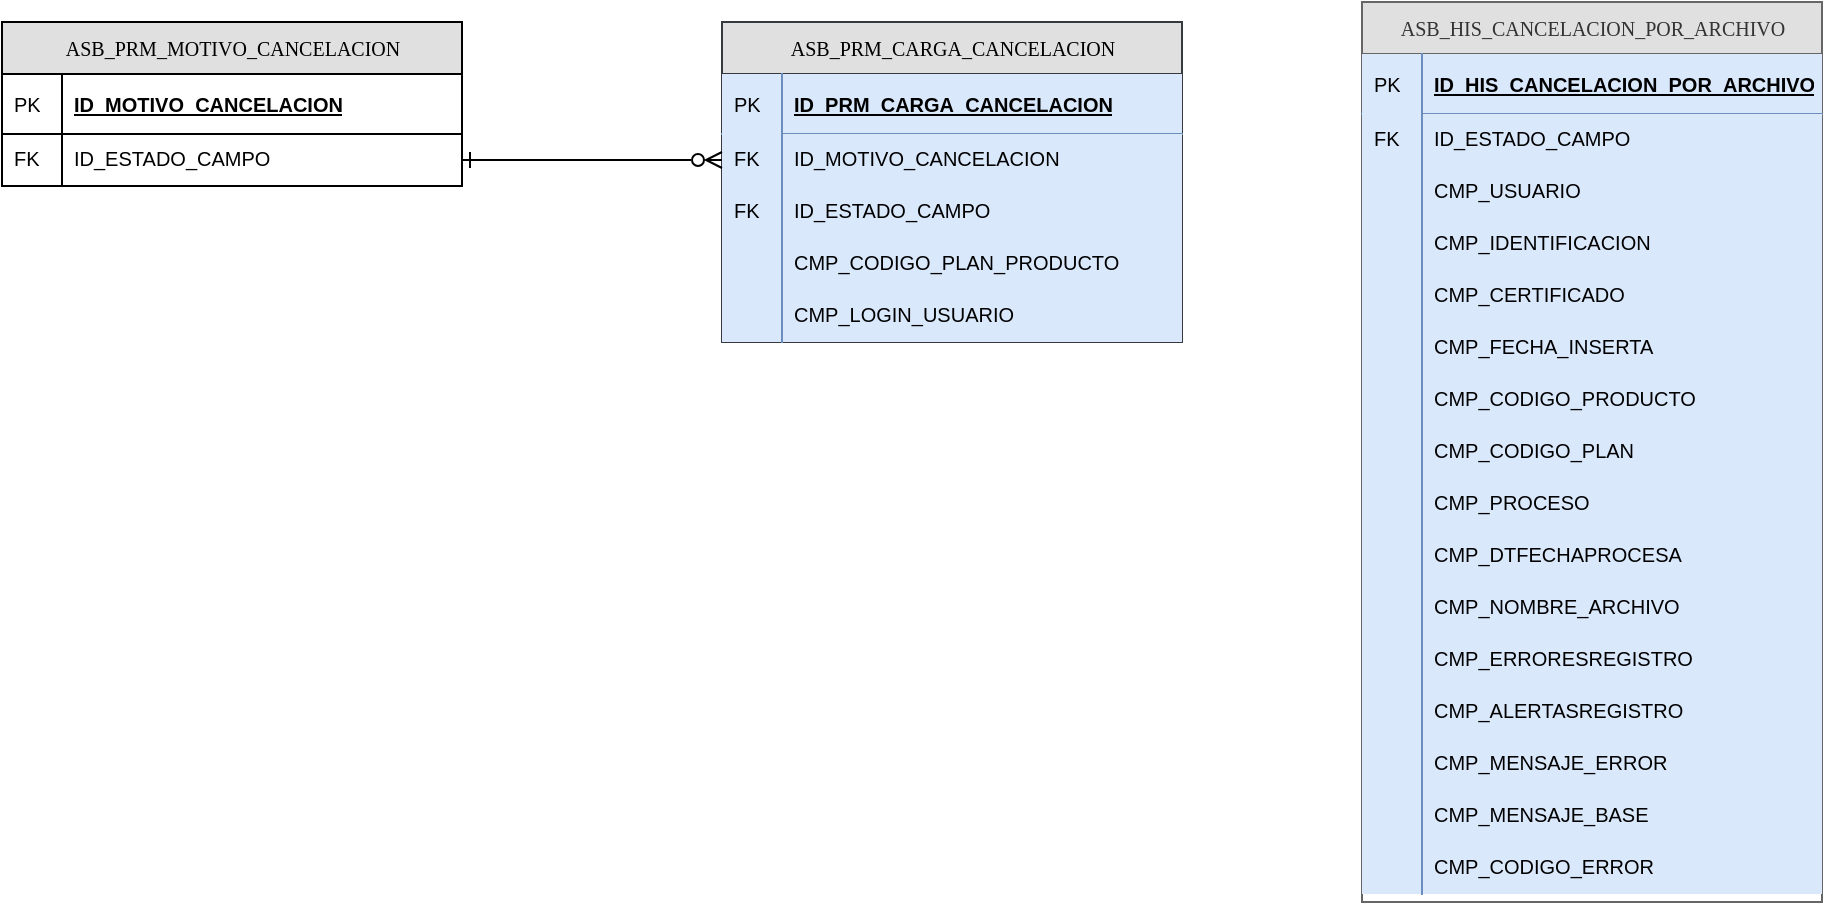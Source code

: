 <mxfile version="24.0.2" type="github">
  <diagram name="Page-1" id="e56a1550-8fbb-45ad-956c-1786394a9013">
    <mxGraphModel dx="1411" dy="814" grid="1" gridSize="10" guides="1" tooltips="1" connect="1" arrows="1" fold="1" page="1" pageScale="1" pageWidth="1100" pageHeight="850" background="none" math="0" shadow="0">
      <root>
        <mxCell id="0" />
        <mxCell id="1" parent="0" />
        <mxCell id="2e49270ec7c68f3f-80" value="ASB_PRM_MOTIVO_CANCELACION" style="swimlane;html=1;fontStyle=0;childLayout=stackLayout;horizontal=1;startSize=26;fillColor=#e0e0e0;horizontalStack=0;resizeParent=1;resizeLast=0;collapsible=1;marginBottom=0;swimlaneFillColor=#ffffff;align=center;rounded=0;shadow=0;comic=0;labelBackgroundColor=none;strokeWidth=1;fontFamily=Verdana;fontSize=10;" parent="1" vertex="1">
          <mxGeometry x="95" y="120" width="230" height="82" as="geometry" />
        </mxCell>
        <mxCell id="2e49270ec7c68f3f-81" value="ID_MOTIVO_CANCELACION" style="shape=partialRectangle;top=0;left=0;right=0;bottom=1;html=1;align=left;verticalAlign=middle;fillColor=none;spacingLeft=34;spacingRight=4;whiteSpace=wrap;overflow=hidden;rotatable=0;points=[[0,0.5],[1,0.5]];portConstraint=eastwest;dropTarget=0;fontStyle=5;fontSize=10;" parent="2e49270ec7c68f3f-80" vertex="1">
          <mxGeometry y="26" width="230" height="30" as="geometry" />
        </mxCell>
        <mxCell id="2e49270ec7c68f3f-82" value="PK" style="shape=partialRectangle;top=0;left=0;bottom=0;html=1;fillColor=none;align=left;verticalAlign=middle;spacingLeft=4;spacingRight=4;whiteSpace=wrap;overflow=hidden;rotatable=0;points=[];portConstraint=eastwest;part=1;fontSize=10;" parent="2e49270ec7c68f3f-81" vertex="1" connectable="0">
          <mxGeometry width="30" height="30" as="geometry" />
        </mxCell>
        <mxCell id="2e49270ec7c68f3f-83" value="ID_ESTADO_CAMPO" style="shape=partialRectangle;top=0;left=0;right=0;bottom=0;html=1;align=left;verticalAlign=top;fillColor=none;spacingLeft=34;spacingRight=4;whiteSpace=wrap;overflow=hidden;rotatable=0;points=[[0,0.5],[1,0.5]];portConstraint=eastwest;dropTarget=0;fontSize=10;" parent="2e49270ec7c68f3f-80" vertex="1">
          <mxGeometry y="56" width="230" height="26" as="geometry" />
        </mxCell>
        <mxCell id="2e49270ec7c68f3f-84" value="FK" style="shape=partialRectangle;top=0;left=0;bottom=0;html=1;fillColor=none;align=left;verticalAlign=top;spacingLeft=4;spacingRight=4;whiteSpace=wrap;overflow=hidden;rotatable=0;points=[];portConstraint=eastwest;part=1;fontSize=10;" parent="2e49270ec7c68f3f-83" vertex="1" connectable="0">
          <mxGeometry width="30" height="26" as="geometry" />
        </mxCell>
        <mxCell id="RJYBSfsskYWp9tUyQjeH-1" value="ASB_PRM_CARGA_CANCELACION" style="swimlane;html=1;fontStyle=0;childLayout=stackLayout;horizontal=1;startSize=26;fillColor=#e0e0e0;horizontalStack=0;resizeParent=1;resizeLast=0;collapsible=1;marginBottom=0;swimlaneFillColor=#ffffff;align=center;rounded=0;shadow=0;comic=0;labelBackgroundColor=none;strokeWidth=1;fontFamily=Verdana;fontSize=10;strokeColor=#36393d;" vertex="1" parent="1">
          <mxGeometry x="455" y="120" width="230" height="160" as="geometry" />
        </mxCell>
        <mxCell id="RJYBSfsskYWp9tUyQjeH-2" value="ID_PRM_CARGA_CANCELACION" style="shape=partialRectangle;top=0;left=0;right=0;bottom=1;html=1;align=left;verticalAlign=middle;fillColor=#dae8fc;spacingLeft=34;spacingRight=4;whiteSpace=wrap;overflow=hidden;rotatable=0;points=[[0,0.5],[1,0.5]];portConstraint=eastwest;dropTarget=0;fontStyle=5;fontSize=10;strokeColor=#6c8ebf;" vertex="1" parent="RJYBSfsskYWp9tUyQjeH-1">
          <mxGeometry y="26" width="230" height="30" as="geometry" />
        </mxCell>
        <mxCell id="RJYBSfsskYWp9tUyQjeH-3" value="PK" style="shape=partialRectangle;top=0;left=0;bottom=0;html=1;fillColor=#dae8fc;align=left;verticalAlign=middle;spacingLeft=4;spacingRight=4;whiteSpace=wrap;overflow=hidden;rotatable=0;points=[];portConstraint=eastwest;part=1;fontSize=10;strokeColor=#6c8ebf;" vertex="1" connectable="0" parent="RJYBSfsskYWp9tUyQjeH-2">
          <mxGeometry width="30" height="30" as="geometry" />
        </mxCell>
        <mxCell id="RJYBSfsskYWp9tUyQjeH-4" value="ID_MOTIVO_CANCELACION" style="shape=partialRectangle;top=0;left=0;right=0;bottom=0;html=1;align=left;verticalAlign=top;fillColor=#dae8fc;spacingLeft=34;spacingRight=4;whiteSpace=wrap;overflow=hidden;rotatable=0;points=[[0,0.5],[1,0.5]];portConstraint=eastwest;dropTarget=0;fontSize=10;strokeColor=#6c8ebf;" vertex="1" parent="RJYBSfsskYWp9tUyQjeH-1">
          <mxGeometry y="56" width="230" height="26" as="geometry" />
        </mxCell>
        <mxCell id="RJYBSfsskYWp9tUyQjeH-5" value="FK" style="shape=partialRectangle;top=0;left=0;bottom=0;html=1;fillColor=#dae8fc;align=left;verticalAlign=top;spacingLeft=4;spacingRight=4;whiteSpace=wrap;overflow=hidden;rotatable=0;points=[];portConstraint=eastwest;part=1;fontSize=10;strokeColor=#6c8ebf;" vertex="1" connectable="0" parent="RJYBSfsskYWp9tUyQjeH-4">
          <mxGeometry width="30" height="26" as="geometry" />
        </mxCell>
        <mxCell id="RJYBSfsskYWp9tUyQjeH-6" value="ID_ESTADO_CAMPO" style="shape=partialRectangle;top=0;left=0;right=0;bottom=0;html=1;align=left;verticalAlign=top;fillColor=#dae8fc;spacingLeft=34;spacingRight=4;whiteSpace=wrap;overflow=hidden;rotatable=0;points=[[0,0.5],[1,0.5]];portConstraint=eastwest;dropTarget=0;fontSize=10;strokeColor=#6c8ebf;" vertex="1" parent="RJYBSfsskYWp9tUyQjeH-1">
          <mxGeometry y="82" width="230" height="26" as="geometry" />
        </mxCell>
        <mxCell id="RJYBSfsskYWp9tUyQjeH-7" value="FK" style="shape=partialRectangle;top=0;left=0;bottom=0;html=1;fillColor=#dae8fc;align=left;verticalAlign=top;spacingLeft=4;spacingRight=4;whiteSpace=wrap;overflow=hidden;rotatable=0;points=[];portConstraint=eastwest;part=1;fontSize=10;strokeColor=#6c8ebf;" vertex="1" connectable="0" parent="RJYBSfsskYWp9tUyQjeH-6">
          <mxGeometry width="30" height="26" as="geometry" />
        </mxCell>
        <mxCell id="RJYBSfsskYWp9tUyQjeH-8" value="CMP_CODIGO_PLAN_PRODUCTO" style="shape=partialRectangle;top=0;left=0;right=0;bottom=0;html=1;align=left;verticalAlign=top;fillColor=#dae8fc;spacingLeft=34;spacingRight=4;whiteSpace=wrap;overflow=hidden;rotatable=0;points=[[0,0.5],[1,0.5]];portConstraint=eastwest;dropTarget=0;fontSize=10;strokeColor=#6c8ebf;" vertex="1" parent="RJYBSfsskYWp9tUyQjeH-1">
          <mxGeometry y="108" width="230" height="26" as="geometry" />
        </mxCell>
        <mxCell id="RJYBSfsskYWp9tUyQjeH-9" value="" style="shape=partialRectangle;top=0;left=0;bottom=0;html=1;fillColor=#dae8fc;align=left;verticalAlign=top;spacingLeft=4;spacingRight=4;whiteSpace=wrap;overflow=hidden;rotatable=0;points=[];portConstraint=eastwest;part=1;fontSize=10;strokeColor=#6c8ebf;" vertex="1" connectable="0" parent="RJYBSfsskYWp9tUyQjeH-8">
          <mxGeometry width="30" height="26" as="geometry" />
        </mxCell>
        <mxCell id="RJYBSfsskYWp9tUyQjeH-10" value="CMP_LOGIN_USUARIO" style="shape=partialRectangle;top=0;left=0;right=0;bottom=0;html=1;align=left;verticalAlign=top;fillColor=#dae8fc;spacingLeft=34;spacingRight=4;whiteSpace=wrap;overflow=hidden;rotatable=0;points=[[0,0.5],[1,0.5]];portConstraint=eastwest;dropTarget=0;fontSize=10;strokeColor=#6c8ebf;" vertex="1" parent="RJYBSfsskYWp9tUyQjeH-1">
          <mxGeometry y="134" width="230" height="26" as="geometry" />
        </mxCell>
        <mxCell id="RJYBSfsskYWp9tUyQjeH-11" value="" style="shape=partialRectangle;top=0;left=0;bottom=0;html=1;fillColor=#dae8fc;align=left;verticalAlign=top;spacingLeft=4;spacingRight=4;whiteSpace=wrap;overflow=hidden;rotatable=0;points=[];portConstraint=eastwest;part=1;fontSize=10;strokeColor=#6c8ebf;" vertex="1" connectable="0" parent="RJYBSfsskYWp9tUyQjeH-10">
          <mxGeometry width="30" height="26" as="geometry" />
        </mxCell>
        <mxCell id="RJYBSfsskYWp9tUyQjeH-12" value="ASB_HIS_CANCELACION_POR_ARCHIVO" style="swimlane;html=1;fontStyle=0;childLayout=stackLayout;horizontal=1;startSize=26;fillColor=#e0e0e0;horizontalStack=0;resizeParent=1;resizeLast=0;collapsible=1;marginBottom=0;swimlaneFillColor=#ffffff;align=center;rounded=0;shadow=0;comic=0;labelBackgroundColor=none;strokeWidth=1;fontFamily=Verdana;fontSize=10;strokeColor=#666666;fontColor=#333333;" vertex="1" parent="1">
          <mxGeometry x="775" y="110" width="230" height="450" as="geometry" />
        </mxCell>
        <mxCell id="RJYBSfsskYWp9tUyQjeH-13" value="ID_HIS_CANCELACION_POR_ARCHIVO" style="shape=partialRectangle;top=0;left=0;right=0;bottom=1;html=1;align=left;verticalAlign=middle;fillColor=#dae8fc;spacingLeft=34;spacingRight=4;whiteSpace=wrap;overflow=hidden;rotatable=0;points=[[0,0.5],[1,0.5]];portConstraint=eastwest;dropTarget=0;fontStyle=5;fontSize=10;strokeColor=#6c8ebf;" vertex="1" parent="RJYBSfsskYWp9tUyQjeH-12">
          <mxGeometry y="26" width="230" height="30" as="geometry" />
        </mxCell>
        <mxCell id="RJYBSfsskYWp9tUyQjeH-14" value="PK" style="shape=partialRectangle;top=0;left=0;bottom=0;html=1;fillColor=#dae8fc;align=left;verticalAlign=middle;spacingLeft=4;spacingRight=4;whiteSpace=wrap;overflow=hidden;rotatable=0;points=[];portConstraint=eastwest;part=1;fontSize=10;strokeColor=#6c8ebf;" vertex="1" connectable="0" parent="RJYBSfsskYWp9tUyQjeH-13">
          <mxGeometry width="30" height="30" as="geometry" />
        </mxCell>
        <mxCell id="RJYBSfsskYWp9tUyQjeH-17" value="ID_ESTADO_CAMPO" style="shape=partialRectangle;top=0;left=0;right=0;bottom=0;html=1;align=left;verticalAlign=top;fillColor=#dae8fc;spacingLeft=34;spacingRight=4;whiteSpace=wrap;overflow=hidden;rotatable=0;points=[[0,0.5],[1,0.5]];portConstraint=eastwest;dropTarget=0;fontSize=10;strokeColor=#6c8ebf;" vertex="1" parent="RJYBSfsskYWp9tUyQjeH-12">
          <mxGeometry y="56" width="230" height="26" as="geometry" />
        </mxCell>
        <mxCell id="RJYBSfsskYWp9tUyQjeH-18" value="FK" style="shape=partialRectangle;top=0;left=0;bottom=0;html=1;fillColor=#dae8fc;align=left;verticalAlign=top;spacingLeft=4;spacingRight=4;whiteSpace=wrap;overflow=hidden;rotatable=0;points=[];portConstraint=eastwest;part=1;fontSize=10;strokeColor=#6c8ebf;" vertex="1" connectable="0" parent="RJYBSfsskYWp9tUyQjeH-17">
          <mxGeometry width="30" height="26" as="geometry" />
        </mxCell>
        <mxCell id="RJYBSfsskYWp9tUyQjeH-26" value="CMP_USUARIO" style="shape=partialRectangle;top=0;left=0;right=0;bottom=0;html=1;align=left;verticalAlign=top;fillColor=#dae8fc;spacingLeft=34;spacingRight=4;whiteSpace=wrap;overflow=hidden;rotatable=0;points=[[0,0.5],[1,0.5]];portConstraint=eastwest;dropTarget=0;fontSize=10;strokeColor=#6c8ebf;" vertex="1" parent="RJYBSfsskYWp9tUyQjeH-12">
          <mxGeometry y="82" width="230" height="26" as="geometry" />
        </mxCell>
        <mxCell id="RJYBSfsskYWp9tUyQjeH-27" value="" style="shape=partialRectangle;top=0;left=0;bottom=0;html=1;fillColor=#dae8fc;align=left;verticalAlign=top;spacingLeft=4;spacingRight=4;whiteSpace=wrap;overflow=hidden;rotatable=0;points=[];portConstraint=eastwest;part=1;fontSize=10;strokeColor=#6c8ebf;" vertex="1" connectable="0" parent="RJYBSfsskYWp9tUyQjeH-26">
          <mxGeometry width="30" height="26" as="geometry" />
        </mxCell>
        <mxCell id="RJYBSfsskYWp9tUyQjeH-47" value="CMP_IDENTIFICACION" style="shape=partialRectangle;top=0;left=0;right=0;bottom=0;html=1;align=left;verticalAlign=top;fillColor=#dae8fc;spacingLeft=34;spacingRight=4;whiteSpace=wrap;overflow=hidden;rotatable=0;points=[[0,0.5],[1,0.5]];portConstraint=eastwest;dropTarget=0;fontSize=10;strokeColor=#6c8ebf;" vertex="1" parent="RJYBSfsskYWp9tUyQjeH-12">
          <mxGeometry y="108" width="230" height="26" as="geometry" />
        </mxCell>
        <mxCell id="RJYBSfsskYWp9tUyQjeH-48" value="" style="shape=partialRectangle;top=0;left=0;bottom=0;html=1;fillColor=#dae8fc;align=left;verticalAlign=top;spacingLeft=4;spacingRight=4;whiteSpace=wrap;overflow=hidden;rotatable=0;points=[];portConstraint=eastwest;part=1;fontSize=10;strokeColor=#6c8ebf;" vertex="1" connectable="0" parent="RJYBSfsskYWp9tUyQjeH-47">
          <mxGeometry width="30" height="26" as="geometry" />
        </mxCell>
        <mxCell id="RJYBSfsskYWp9tUyQjeH-49" value="CMP_CERTIFICADO" style="shape=partialRectangle;top=0;left=0;right=0;bottom=0;html=1;align=left;verticalAlign=top;fillColor=#dae8fc;spacingLeft=34;spacingRight=4;whiteSpace=wrap;overflow=hidden;rotatable=0;points=[[0,0.5],[1,0.5]];portConstraint=eastwest;dropTarget=0;fontSize=10;strokeColor=#6c8ebf;" vertex="1" parent="RJYBSfsskYWp9tUyQjeH-12">
          <mxGeometry y="134" width="230" height="26" as="geometry" />
        </mxCell>
        <mxCell id="RJYBSfsskYWp9tUyQjeH-50" value="" style="shape=partialRectangle;top=0;left=0;bottom=0;html=1;fillColor=#dae8fc;align=left;verticalAlign=top;spacingLeft=4;spacingRight=4;whiteSpace=wrap;overflow=hidden;rotatable=0;points=[];portConstraint=eastwest;part=1;fontSize=10;strokeColor=#6c8ebf;" vertex="1" connectable="0" parent="RJYBSfsskYWp9tUyQjeH-49">
          <mxGeometry width="30" height="26" as="geometry" />
        </mxCell>
        <mxCell id="RJYBSfsskYWp9tUyQjeH-51" value="CMP_FECHA_INSERTA" style="shape=partialRectangle;top=0;left=0;right=0;bottom=0;html=1;align=left;verticalAlign=top;fillColor=#dae8fc;spacingLeft=34;spacingRight=4;whiteSpace=wrap;overflow=hidden;rotatable=0;points=[[0,0.5],[1,0.5]];portConstraint=eastwest;dropTarget=0;fontSize=10;strokeColor=#6c8ebf;" vertex="1" parent="RJYBSfsskYWp9tUyQjeH-12">
          <mxGeometry y="160" width="230" height="26" as="geometry" />
        </mxCell>
        <mxCell id="RJYBSfsskYWp9tUyQjeH-52" value="" style="shape=partialRectangle;top=0;left=0;bottom=0;html=1;fillColor=#dae8fc;align=left;verticalAlign=top;spacingLeft=4;spacingRight=4;whiteSpace=wrap;overflow=hidden;rotatable=0;points=[];portConstraint=eastwest;part=1;fontSize=10;strokeColor=#6c8ebf;" vertex="1" connectable="0" parent="RJYBSfsskYWp9tUyQjeH-51">
          <mxGeometry width="30" height="26" as="geometry" />
        </mxCell>
        <mxCell id="RJYBSfsskYWp9tUyQjeH-57" value="CMP_CODIGO_PRODUCTO" style="shape=partialRectangle;top=0;left=0;right=0;bottom=0;html=1;align=left;verticalAlign=top;fillColor=#dae8fc;spacingLeft=34;spacingRight=4;whiteSpace=wrap;overflow=hidden;rotatable=0;points=[[0,0.5],[1,0.5]];portConstraint=eastwest;dropTarget=0;fontSize=10;strokeColor=#6c8ebf;" vertex="1" parent="RJYBSfsskYWp9tUyQjeH-12">
          <mxGeometry y="186" width="230" height="26" as="geometry" />
        </mxCell>
        <mxCell id="RJYBSfsskYWp9tUyQjeH-58" value="" style="shape=partialRectangle;top=0;left=0;bottom=0;html=1;fillColor=#dae8fc;align=left;verticalAlign=top;spacingLeft=4;spacingRight=4;whiteSpace=wrap;overflow=hidden;rotatable=0;points=[];portConstraint=eastwest;part=1;fontSize=10;strokeColor=#6c8ebf;" vertex="1" connectable="0" parent="RJYBSfsskYWp9tUyQjeH-57">
          <mxGeometry width="30" height="26" as="geometry" />
        </mxCell>
        <mxCell id="RJYBSfsskYWp9tUyQjeH-55" value="CMP_CODIGO_PLAN" style="shape=partialRectangle;top=0;left=0;right=0;bottom=0;html=1;align=left;verticalAlign=top;fillColor=#dae8fc;spacingLeft=34;spacingRight=4;whiteSpace=wrap;overflow=hidden;rotatable=0;points=[[0,0.5],[1,0.5]];portConstraint=eastwest;dropTarget=0;fontSize=10;strokeColor=#6c8ebf;" vertex="1" parent="RJYBSfsskYWp9tUyQjeH-12">
          <mxGeometry y="212" width="230" height="26" as="geometry" />
        </mxCell>
        <mxCell id="RJYBSfsskYWp9tUyQjeH-56" value="" style="shape=partialRectangle;top=0;left=0;bottom=0;html=1;fillColor=#dae8fc;align=left;verticalAlign=top;spacingLeft=4;spacingRight=4;whiteSpace=wrap;overflow=hidden;rotatable=0;points=[];portConstraint=eastwest;part=1;fontSize=10;strokeColor=#6c8ebf;" vertex="1" connectable="0" parent="RJYBSfsskYWp9tUyQjeH-55">
          <mxGeometry width="30" height="26" as="geometry" />
        </mxCell>
        <mxCell id="RJYBSfsskYWp9tUyQjeH-53" value="CMP_PROCESO" style="shape=partialRectangle;top=0;left=0;right=0;bottom=0;html=1;align=left;verticalAlign=top;fillColor=#dae8fc;spacingLeft=34;spacingRight=4;whiteSpace=wrap;overflow=hidden;rotatable=0;points=[[0,0.5],[1,0.5]];portConstraint=eastwest;dropTarget=0;fontSize=10;strokeColor=#6c8ebf;" vertex="1" parent="RJYBSfsskYWp9tUyQjeH-12">
          <mxGeometry y="238" width="230" height="26" as="geometry" />
        </mxCell>
        <mxCell id="RJYBSfsskYWp9tUyQjeH-54" value="" style="shape=partialRectangle;top=0;left=0;bottom=0;html=1;fillColor=#dae8fc;align=left;verticalAlign=top;spacingLeft=4;spacingRight=4;whiteSpace=wrap;overflow=hidden;rotatable=0;points=[];portConstraint=eastwest;part=1;fontSize=10;strokeColor=#6c8ebf;" vertex="1" connectable="0" parent="RJYBSfsskYWp9tUyQjeH-53">
          <mxGeometry width="30" height="26" as="geometry" />
        </mxCell>
        <mxCell id="RJYBSfsskYWp9tUyQjeH-59" value="CMP_DTFECHAPROCESA" style="shape=partialRectangle;top=0;left=0;right=0;bottom=0;html=1;align=left;verticalAlign=top;fillColor=#dae8fc;spacingLeft=34;spacingRight=4;whiteSpace=wrap;overflow=hidden;rotatable=0;points=[[0,0.5],[1,0.5]];portConstraint=eastwest;dropTarget=0;fontSize=10;strokeColor=#6c8ebf;" vertex="1" parent="RJYBSfsskYWp9tUyQjeH-12">
          <mxGeometry y="264" width="230" height="26" as="geometry" />
        </mxCell>
        <mxCell id="RJYBSfsskYWp9tUyQjeH-60" value="" style="shape=partialRectangle;top=0;left=0;bottom=0;html=1;fillColor=#dae8fc;align=left;verticalAlign=top;spacingLeft=4;spacingRight=4;whiteSpace=wrap;overflow=hidden;rotatable=0;points=[];portConstraint=eastwest;part=1;fontSize=10;strokeColor=#6c8ebf;" vertex="1" connectable="0" parent="RJYBSfsskYWp9tUyQjeH-59">
          <mxGeometry width="30" height="26" as="geometry" />
        </mxCell>
        <mxCell id="RJYBSfsskYWp9tUyQjeH-61" value="CMP_NOMBRE_ARCHIVO" style="shape=partialRectangle;top=0;left=0;right=0;bottom=0;html=1;align=left;verticalAlign=top;fillColor=#dae8fc;spacingLeft=34;spacingRight=4;whiteSpace=wrap;overflow=hidden;rotatable=0;points=[[0,0.5],[1,0.5]];portConstraint=eastwest;dropTarget=0;fontSize=10;strokeColor=#6c8ebf;" vertex="1" parent="RJYBSfsskYWp9tUyQjeH-12">
          <mxGeometry y="290" width="230" height="26" as="geometry" />
        </mxCell>
        <mxCell id="RJYBSfsskYWp9tUyQjeH-62" value="" style="shape=partialRectangle;top=0;left=0;bottom=0;html=1;fillColor=#dae8fc;align=left;verticalAlign=top;spacingLeft=4;spacingRight=4;whiteSpace=wrap;overflow=hidden;rotatable=0;points=[];portConstraint=eastwest;part=1;fontSize=10;strokeColor=#6c8ebf;" vertex="1" connectable="0" parent="RJYBSfsskYWp9tUyQjeH-61">
          <mxGeometry width="30" height="26" as="geometry" />
        </mxCell>
        <mxCell id="RJYBSfsskYWp9tUyQjeH-63" value="CMP_ERRORESREGISTRO" style="shape=partialRectangle;top=0;left=0;right=0;bottom=0;html=1;align=left;verticalAlign=top;fillColor=#dae8fc;spacingLeft=34;spacingRight=4;whiteSpace=wrap;overflow=hidden;rotatable=0;points=[[0,0.5],[1,0.5]];portConstraint=eastwest;dropTarget=0;fontSize=10;strokeColor=#6c8ebf;" vertex="1" parent="RJYBSfsskYWp9tUyQjeH-12">
          <mxGeometry y="316" width="230" height="26" as="geometry" />
        </mxCell>
        <mxCell id="RJYBSfsskYWp9tUyQjeH-64" value="" style="shape=partialRectangle;top=0;left=0;bottom=0;html=1;fillColor=#dae8fc;align=left;verticalAlign=top;spacingLeft=4;spacingRight=4;whiteSpace=wrap;overflow=hidden;rotatable=0;points=[];portConstraint=eastwest;part=1;fontSize=10;strokeColor=#6c8ebf;" vertex="1" connectable="0" parent="RJYBSfsskYWp9tUyQjeH-63">
          <mxGeometry width="30" height="26" as="geometry" />
        </mxCell>
        <mxCell id="RJYBSfsskYWp9tUyQjeH-65" value="CMP_ALERTASREGISTRO" style="shape=partialRectangle;top=0;left=0;right=0;bottom=0;html=1;align=left;verticalAlign=top;fillColor=#dae8fc;spacingLeft=34;spacingRight=4;whiteSpace=wrap;overflow=hidden;rotatable=0;points=[[0,0.5],[1,0.5]];portConstraint=eastwest;dropTarget=0;fontSize=10;strokeColor=#6c8ebf;" vertex="1" parent="RJYBSfsskYWp9tUyQjeH-12">
          <mxGeometry y="342" width="230" height="26" as="geometry" />
        </mxCell>
        <mxCell id="RJYBSfsskYWp9tUyQjeH-66" value="" style="shape=partialRectangle;top=0;left=0;bottom=0;html=1;fillColor=#dae8fc;align=left;verticalAlign=top;spacingLeft=4;spacingRight=4;whiteSpace=wrap;overflow=hidden;rotatable=0;points=[];portConstraint=eastwest;part=1;fontSize=10;strokeColor=#6c8ebf;" vertex="1" connectable="0" parent="RJYBSfsskYWp9tUyQjeH-65">
          <mxGeometry width="30" height="26" as="geometry" />
        </mxCell>
        <mxCell id="RJYBSfsskYWp9tUyQjeH-67" value="CMP_MENSAJE_ERROR" style="shape=partialRectangle;top=0;left=0;right=0;bottom=0;html=1;align=left;verticalAlign=top;fillColor=#dae8fc;spacingLeft=34;spacingRight=4;whiteSpace=wrap;overflow=hidden;rotatable=0;points=[[0,0.5],[1,0.5]];portConstraint=eastwest;dropTarget=0;fontSize=10;strokeColor=#6c8ebf;" vertex="1" parent="RJYBSfsskYWp9tUyQjeH-12">
          <mxGeometry y="368" width="230" height="26" as="geometry" />
        </mxCell>
        <mxCell id="RJYBSfsskYWp9tUyQjeH-68" value="" style="shape=partialRectangle;top=0;left=0;bottom=0;html=1;fillColor=#dae8fc;align=left;verticalAlign=top;spacingLeft=4;spacingRight=4;whiteSpace=wrap;overflow=hidden;rotatable=0;points=[];portConstraint=eastwest;part=1;fontSize=10;strokeColor=#6c8ebf;" vertex="1" connectable="0" parent="RJYBSfsskYWp9tUyQjeH-67">
          <mxGeometry width="30" height="26" as="geometry" />
        </mxCell>
        <mxCell id="RJYBSfsskYWp9tUyQjeH-69" value="CMP_MENSAJE_BASE" style="shape=partialRectangle;top=0;left=0;right=0;bottom=0;html=1;align=left;verticalAlign=top;fillColor=#dae8fc;spacingLeft=34;spacingRight=4;whiteSpace=wrap;overflow=hidden;rotatable=0;points=[[0,0.5],[1,0.5]];portConstraint=eastwest;dropTarget=0;fontSize=10;strokeColor=#6c8ebf;" vertex="1" parent="RJYBSfsskYWp9tUyQjeH-12">
          <mxGeometry y="394" width="230" height="26" as="geometry" />
        </mxCell>
        <mxCell id="RJYBSfsskYWp9tUyQjeH-70" value="" style="shape=partialRectangle;top=0;left=0;bottom=0;html=1;fillColor=#dae8fc;align=left;verticalAlign=top;spacingLeft=4;spacingRight=4;whiteSpace=wrap;overflow=hidden;rotatable=0;points=[];portConstraint=eastwest;part=1;fontSize=10;strokeColor=#6c8ebf;" vertex="1" connectable="0" parent="RJYBSfsskYWp9tUyQjeH-69">
          <mxGeometry width="30" height="26" as="geometry" />
        </mxCell>
        <mxCell id="RJYBSfsskYWp9tUyQjeH-71" value="CMP_CODIGO_ERROR" style="shape=partialRectangle;top=0;left=0;right=0;bottom=0;html=1;align=left;verticalAlign=top;fillColor=#dae8fc;spacingLeft=34;spacingRight=4;whiteSpace=wrap;overflow=hidden;rotatable=0;points=[[0,0.5],[1,0.5]];portConstraint=eastwest;dropTarget=0;fontSize=10;strokeColor=#6c8ebf;" vertex="1" parent="RJYBSfsskYWp9tUyQjeH-12">
          <mxGeometry y="420" width="230" height="26" as="geometry" />
        </mxCell>
        <mxCell id="RJYBSfsskYWp9tUyQjeH-72" value="" style="shape=partialRectangle;top=0;left=0;bottom=0;html=1;fillColor=#dae8fc;align=left;verticalAlign=top;spacingLeft=4;spacingRight=4;whiteSpace=wrap;overflow=hidden;rotatable=0;points=[];portConstraint=eastwest;part=1;fontSize=10;strokeColor=#6c8ebf;" vertex="1" connectable="0" parent="RJYBSfsskYWp9tUyQjeH-71">
          <mxGeometry width="30" height="26" as="geometry" />
        </mxCell>
        <mxCell id="RJYBSfsskYWp9tUyQjeH-73" style="edgeStyle=orthogonalEdgeStyle;rounded=0;orthogonalLoop=1;jettySize=auto;html=1;entryX=0;entryY=0.5;entryDx=0;entryDy=0;endArrow=ERzeroToMany;endFill=0;startArrow=ERone;startFill=0;" edge="1" parent="1" source="2e49270ec7c68f3f-83" target="RJYBSfsskYWp9tUyQjeH-4">
          <mxGeometry relative="1" as="geometry" />
        </mxCell>
      </root>
    </mxGraphModel>
  </diagram>
</mxfile>
